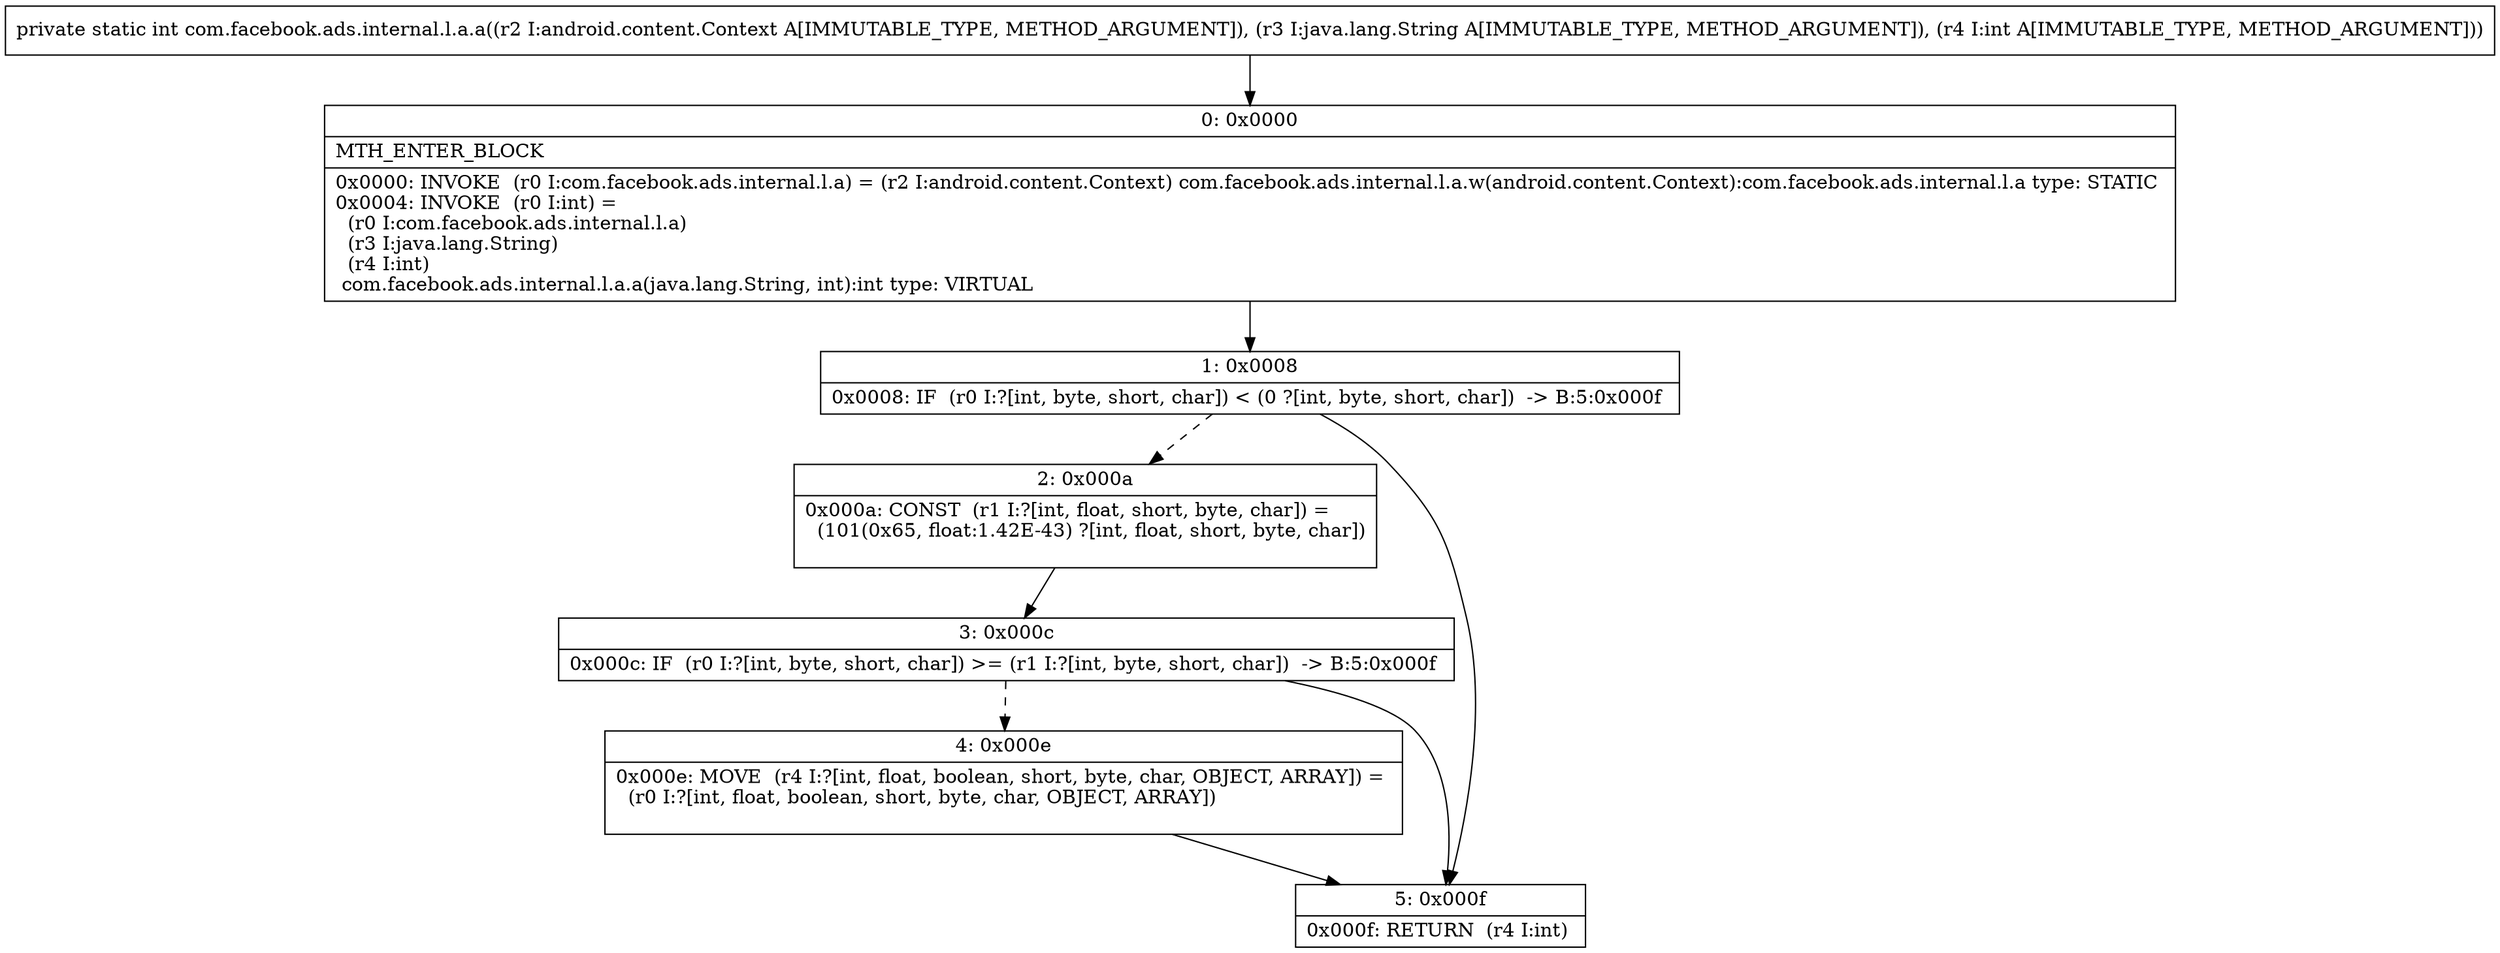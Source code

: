 digraph "CFG forcom.facebook.ads.internal.l.a.a(Landroid\/content\/Context;Ljava\/lang\/String;I)I" {
Node_0 [shape=record,label="{0\:\ 0x0000|MTH_ENTER_BLOCK\l|0x0000: INVOKE  (r0 I:com.facebook.ads.internal.l.a) = (r2 I:android.content.Context) com.facebook.ads.internal.l.a.w(android.content.Context):com.facebook.ads.internal.l.a type: STATIC \l0x0004: INVOKE  (r0 I:int) = \l  (r0 I:com.facebook.ads.internal.l.a)\l  (r3 I:java.lang.String)\l  (r4 I:int)\l com.facebook.ads.internal.l.a.a(java.lang.String, int):int type: VIRTUAL \l}"];
Node_1 [shape=record,label="{1\:\ 0x0008|0x0008: IF  (r0 I:?[int, byte, short, char]) \< (0 ?[int, byte, short, char])  \-\> B:5:0x000f \l}"];
Node_2 [shape=record,label="{2\:\ 0x000a|0x000a: CONST  (r1 I:?[int, float, short, byte, char]) = \l  (101(0x65, float:1.42E\-43) ?[int, float, short, byte, char])\l \l}"];
Node_3 [shape=record,label="{3\:\ 0x000c|0x000c: IF  (r0 I:?[int, byte, short, char]) \>= (r1 I:?[int, byte, short, char])  \-\> B:5:0x000f \l}"];
Node_4 [shape=record,label="{4\:\ 0x000e|0x000e: MOVE  (r4 I:?[int, float, boolean, short, byte, char, OBJECT, ARRAY]) = \l  (r0 I:?[int, float, boolean, short, byte, char, OBJECT, ARRAY])\l \l}"];
Node_5 [shape=record,label="{5\:\ 0x000f|0x000f: RETURN  (r4 I:int) \l}"];
MethodNode[shape=record,label="{private static int com.facebook.ads.internal.l.a.a((r2 I:android.content.Context A[IMMUTABLE_TYPE, METHOD_ARGUMENT]), (r3 I:java.lang.String A[IMMUTABLE_TYPE, METHOD_ARGUMENT]), (r4 I:int A[IMMUTABLE_TYPE, METHOD_ARGUMENT])) }"];
MethodNode -> Node_0;
Node_0 -> Node_1;
Node_1 -> Node_2[style=dashed];
Node_1 -> Node_5;
Node_2 -> Node_3;
Node_3 -> Node_4[style=dashed];
Node_3 -> Node_5;
Node_4 -> Node_5;
}

